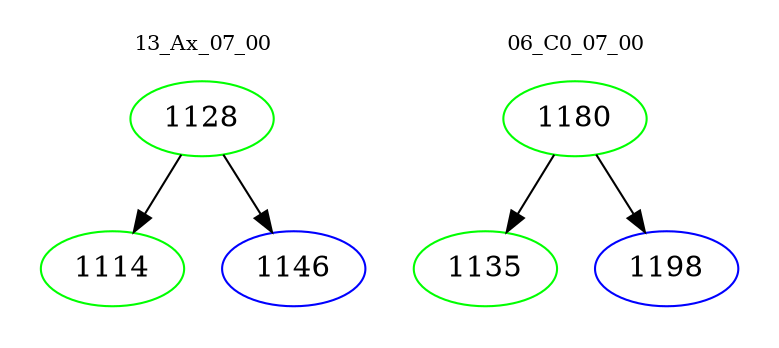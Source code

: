 digraph{
subgraph cluster_0 {
color = white
label = "13_Ax_07_00";
fontsize=10;
T0_1128 [label="1128", color="green"]
T0_1128 -> T0_1114 [color="black"]
T0_1114 [label="1114", color="green"]
T0_1128 -> T0_1146 [color="black"]
T0_1146 [label="1146", color="blue"]
}
subgraph cluster_1 {
color = white
label = "06_C0_07_00";
fontsize=10;
T1_1180 [label="1180", color="green"]
T1_1180 -> T1_1135 [color="black"]
T1_1135 [label="1135", color="green"]
T1_1180 -> T1_1198 [color="black"]
T1_1198 [label="1198", color="blue"]
}
}
